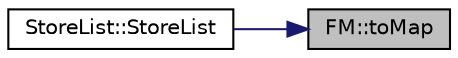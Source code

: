 digraph "FM::toMap"
{
 // INTERACTIVE_SVG=YES
 // LATEX_PDF_SIZE
  edge [fontname="Helvetica",fontsize="10",labelfontname="Helvetica",labelfontsize="10"];
  node [fontname="Helvetica",fontsize="10",shape=record];
  rankdir="RL";
  Node516 [label="FM::toMap",height=0.2,width=0.4,color="black", fillcolor="grey75", style="filled", fontcolor="black",tooltip=" "];
  Node516 -> Node517 [dir="back",color="midnightblue",fontsize="10",style="solid",fontname="Helvetica"];
  Node517 [label="StoreList::StoreList",height=0.2,width=0.4,color="black", fillcolor="white", style="filled",URL="$class_store_list.html#abf232e0d23409361dc2e1fb4c69c074d",tooltip=" "];
}
